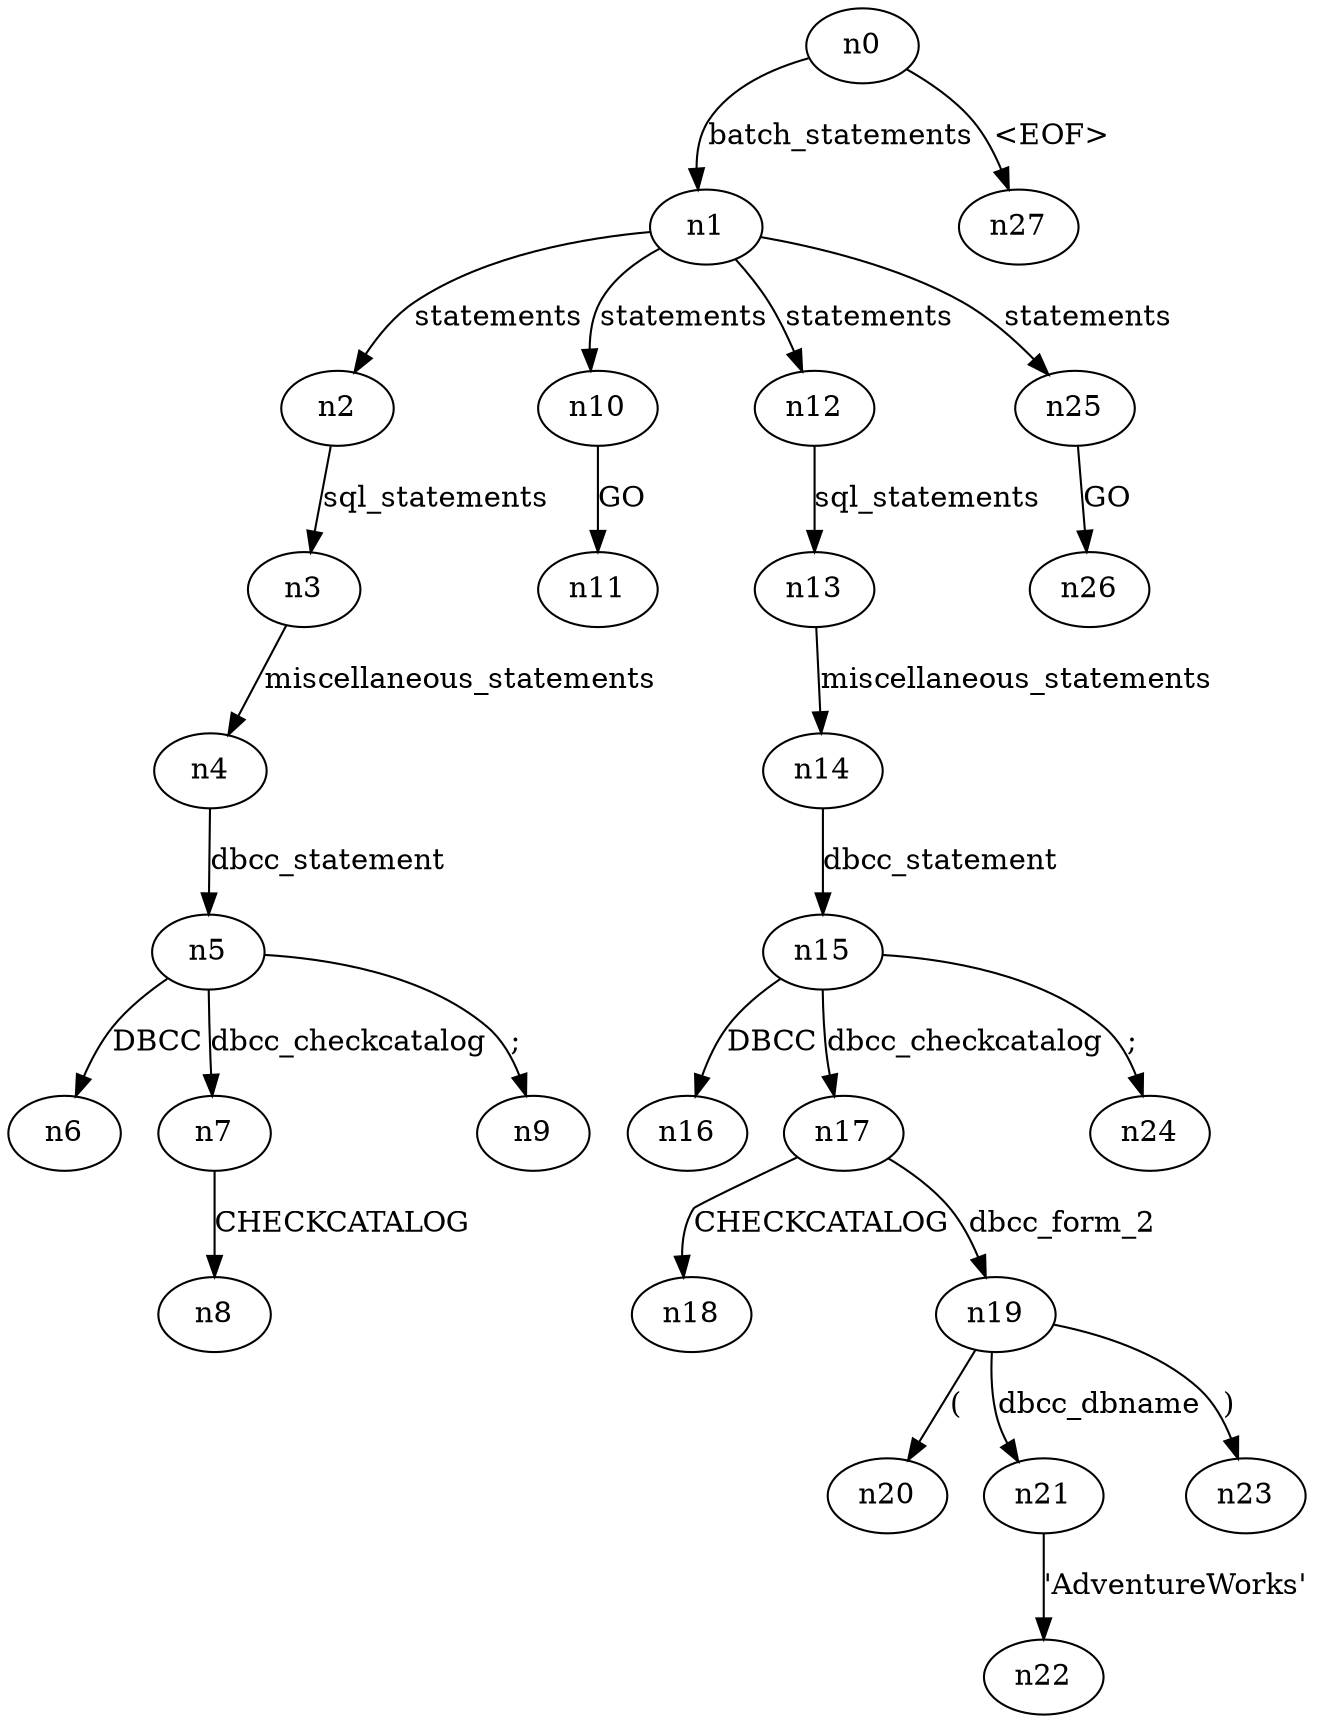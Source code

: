 digraph ParseTree {
  n0 -> n1 [label="batch_statements"];
  n1 -> n2 [label="statements"];
  n2 -> n3 [label="sql_statements"];
  n3 -> n4 [label="miscellaneous_statements"];
  n4 -> n5 [label="dbcc_statement"];
  n5 -> n6 [label="DBCC"];
  n5 -> n7 [label="dbcc_checkcatalog"];
  n7 -> n8 [label="CHECKCATALOG"];
  n5 -> n9 [label=";"];
  n1 -> n10 [label="statements"];
  n10 -> n11 [label="GO"];
  n1 -> n12 [label="statements"];
  n12 -> n13 [label="sql_statements"];
  n13 -> n14 [label="miscellaneous_statements"];
  n14 -> n15 [label="dbcc_statement"];
  n15 -> n16 [label="DBCC"];
  n15 -> n17 [label="dbcc_checkcatalog"];
  n17 -> n18 [label="CHECKCATALOG"];
  n17 -> n19 [label="dbcc_form_2"];
  n19 -> n20 [label="("];
  n19 -> n21 [label="dbcc_dbname"];
  n21 -> n22 [label="'AdventureWorks'"];
  n19 -> n23 [label=")"];
  n15 -> n24 [label=";"];
  n1 -> n25 [label="statements"];
  n25 -> n26 [label="GO"];
  n0 -> n27 [label="<EOF>"];
}